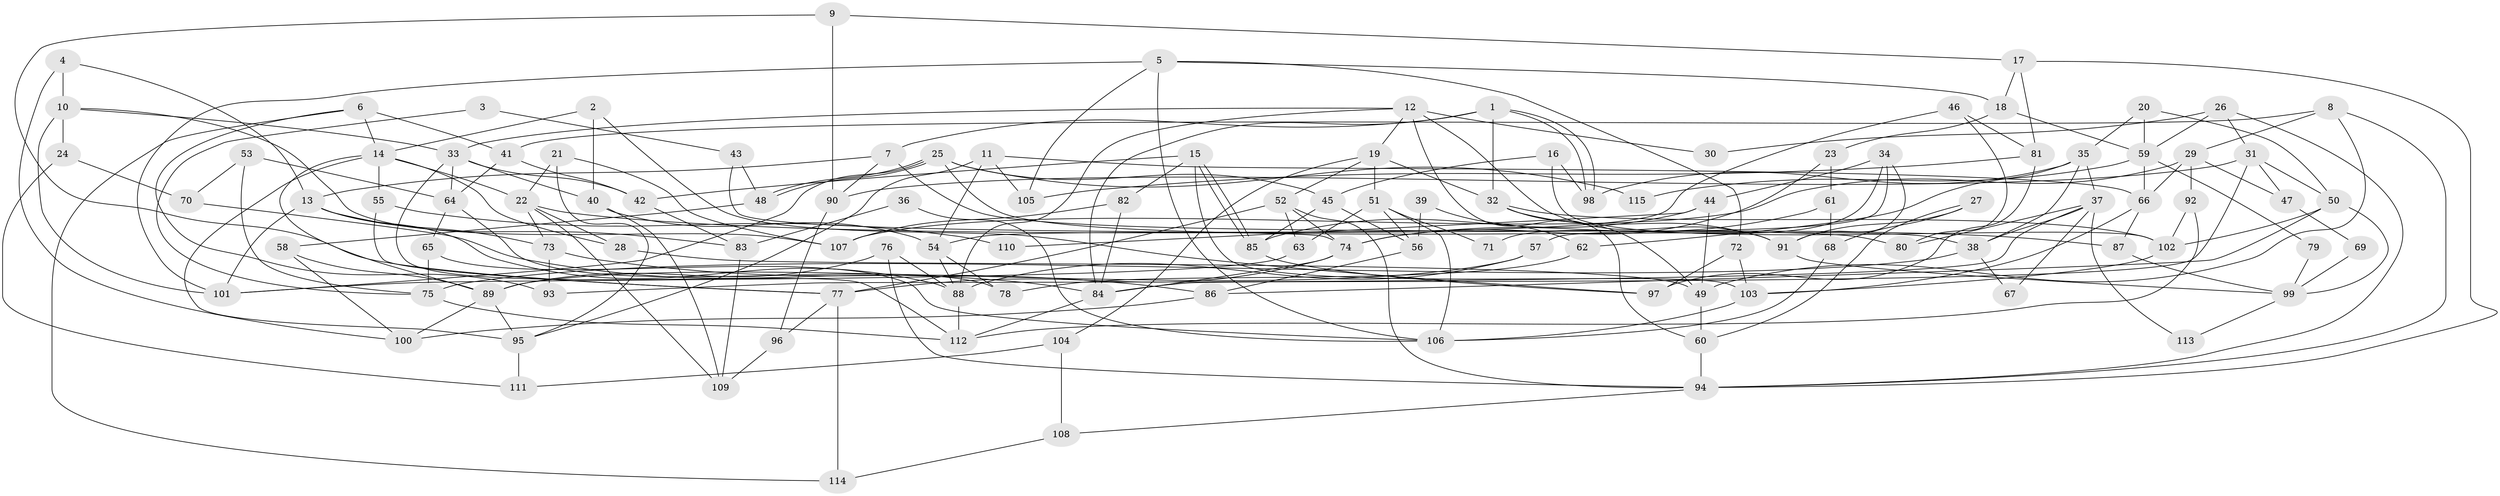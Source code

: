 // coarse degree distribution, {7: 0.056338028169014086, 9: 0.04225352112676056, 4: 0.14084507042253522, 15: 0.014084507042253521, 13: 0.028169014084507043, 10: 0.028169014084507043, 5: 0.16901408450704225, 8: 0.014084507042253521, 12: 0.014084507042253521, 3: 0.30985915492957744, 2: 0.1267605633802817, 6: 0.056338028169014086}
// Generated by graph-tools (version 1.1) at 2025/50/03/04/25 22:50:52]
// undirected, 115 vertices, 230 edges
graph export_dot {
  node [color=gray90,style=filled];
  1;
  2;
  3;
  4;
  5;
  6;
  7;
  8;
  9;
  10;
  11;
  12;
  13;
  14;
  15;
  16;
  17;
  18;
  19;
  20;
  21;
  22;
  23;
  24;
  25;
  26;
  27;
  28;
  29;
  30;
  31;
  32;
  33;
  34;
  35;
  36;
  37;
  38;
  39;
  40;
  41;
  42;
  43;
  44;
  45;
  46;
  47;
  48;
  49;
  50;
  51;
  52;
  53;
  54;
  55;
  56;
  57;
  58;
  59;
  60;
  61;
  62;
  63;
  64;
  65;
  66;
  67;
  68;
  69;
  70;
  71;
  72;
  73;
  74;
  75;
  76;
  77;
  78;
  79;
  80;
  81;
  82;
  83;
  84;
  85;
  86;
  87;
  88;
  89;
  90;
  91;
  92;
  93;
  94;
  95;
  96;
  97;
  98;
  99;
  100;
  101;
  102;
  103;
  104;
  105;
  106;
  107;
  108;
  109;
  110;
  111;
  112;
  113;
  114;
  115;
  1 -- 98;
  1 -- 98;
  1 -- 7;
  1 -- 32;
  1 -- 84;
  2 -- 97;
  2 -- 14;
  2 -- 40;
  3 -- 43;
  3 -- 75;
  4 -- 13;
  4 -- 10;
  4 -- 100;
  5 -- 101;
  5 -- 105;
  5 -- 18;
  5 -- 72;
  5 -- 106;
  6 -- 41;
  6 -- 14;
  6 -- 93;
  6 -- 114;
  7 -- 90;
  7 -- 13;
  7 -- 80;
  8 -- 29;
  8 -- 94;
  8 -- 41;
  8 -- 49;
  9 -- 90;
  9 -- 17;
  9 -- 77;
  10 -- 101;
  10 -- 24;
  10 -- 33;
  10 -- 107;
  11 -- 66;
  11 -- 54;
  11 -- 95;
  11 -- 105;
  12 -- 33;
  12 -- 88;
  12 -- 19;
  12 -- 30;
  12 -- 60;
  12 -- 91;
  13 -- 88;
  13 -- 83;
  13 -- 73;
  13 -- 101;
  14 -- 22;
  14 -- 89;
  14 -- 28;
  14 -- 55;
  14 -- 95;
  15 -- 82;
  15 -- 85;
  15 -- 85;
  15 -- 42;
  15 -- 103;
  16 -- 45;
  16 -- 102;
  16 -- 98;
  17 -- 18;
  17 -- 94;
  17 -- 81;
  18 -- 23;
  18 -- 59;
  19 -- 32;
  19 -- 51;
  19 -- 52;
  19 -- 104;
  20 -- 50;
  20 -- 59;
  20 -- 35;
  21 -- 22;
  21 -- 95;
  21 -- 107;
  22 -- 73;
  22 -- 28;
  22 -- 87;
  22 -- 109;
  23 -- 74;
  23 -- 61;
  24 -- 111;
  24 -- 70;
  25 -- 101;
  25 -- 48;
  25 -- 48;
  25 -- 38;
  25 -- 45;
  25 -- 115;
  26 -- 59;
  26 -- 94;
  26 -- 30;
  26 -- 31;
  27 -- 60;
  27 -- 91;
  27 -- 68;
  28 -- 49;
  29 -- 66;
  29 -- 107;
  29 -- 47;
  29 -- 92;
  31 -- 50;
  31 -- 47;
  31 -- 84;
  31 -- 90;
  32 -- 102;
  32 -- 49;
  32 -- 91;
  33 -- 42;
  33 -- 40;
  33 -- 64;
  33 -- 112;
  34 -- 57;
  34 -- 91;
  34 -- 44;
  34 -- 71;
  35 -- 98;
  35 -- 37;
  35 -- 38;
  35 -- 62;
  36 -- 83;
  36 -- 106;
  37 -- 38;
  37 -- 67;
  37 -- 80;
  37 -- 93;
  37 -- 113;
  38 -- 67;
  38 -- 75;
  39 -- 62;
  39 -- 56;
  40 -- 54;
  40 -- 109;
  41 -- 64;
  41 -- 42;
  42 -- 83;
  43 -- 74;
  43 -- 48;
  44 -- 49;
  44 -- 85;
  44 -- 110;
  45 -- 85;
  45 -- 56;
  46 -- 80;
  46 -- 54;
  46 -- 81;
  47 -- 69;
  48 -- 58;
  49 -- 60;
  50 -- 102;
  50 -- 86;
  50 -- 99;
  51 -- 106;
  51 -- 56;
  51 -- 63;
  51 -- 71;
  52 -- 74;
  52 -- 63;
  52 -- 77;
  52 -- 94;
  53 -- 64;
  53 -- 75;
  53 -- 70;
  54 -- 88;
  54 -- 78;
  55 -- 77;
  55 -- 110;
  56 -- 86;
  57 -- 89;
  57 -- 88;
  58 -- 89;
  58 -- 100;
  59 -- 66;
  59 -- 79;
  59 -- 115;
  60 -- 94;
  61 -- 74;
  61 -- 68;
  62 -- 78;
  63 -- 101;
  64 -- 65;
  64 -- 78;
  65 -- 106;
  65 -- 75;
  66 -- 103;
  66 -- 87;
  68 -- 106;
  69 -- 99;
  70 -- 84;
  72 -- 97;
  72 -- 103;
  73 -- 93;
  73 -- 86;
  74 -- 84;
  74 -- 77;
  75 -- 112;
  76 -- 89;
  76 -- 94;
  76 -- 88;
  77 -- 96;
  77 -- 114;
  79 -- 99;
  81 -- 97;
  81 -- 105;
  82 -- 107;
  82 -- 84;
  83 -- 109;
  84 -- 112;
  85 -- 97;
  86 -- 100;
  87 -- 99;
  88 -- 112;
  89 -- 100;
  89 -- 95;
  90 -- 96;
  91 -- 99;
  92 -- 112;
  92 -- 102;
  94 -- 108;
  95 -- 111;
  96 -- 109;
  99 -- 113;
  102 -- 103;
  103 -- 106;
  104 -- 108;
  104 -- 111;
  108 -- 114;
}
